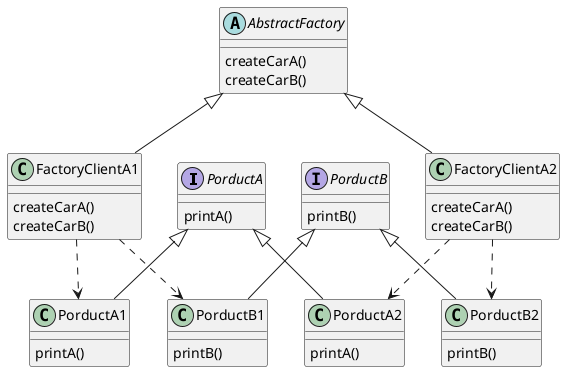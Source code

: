 @startuml
interface PorductA
class PorductA1
class PorductA2

interface PorductB
class PorductB1
class PorductB2


abstract AbstractFactory
class FactoryClientA1
class FactoryClientA2


PorductA : printA()
PorductA1 : printA()
PorductA2 : printA()

PorductB : printB()
PorductB1 : printB()
PorductB2 : printB()


AbstractFactory : createCarA()
AbstractFactory : createCarB()

FactoryClientA1 : createCarA()
FactoryClientA1 : createCarB()

FactoryClientA2 : createCarA()
FactoryClientA2 : createCarB()

AbstractFactory <|-- FactoryClientA1
AbstractFactory <|-- FactoryClientA2

PorductA <|-- PorductA1
PorductA <|-- PorductA2
PorductB <|-- PorductB1
PorductB <|-- PorductB2


FactoryClientA1 ..> PorductA1
FactoryClientA1 ..> PorductB1

FactoryClientA2 ..> PorductA2
FactoryClientA2 ..> PorductB2

@enduml